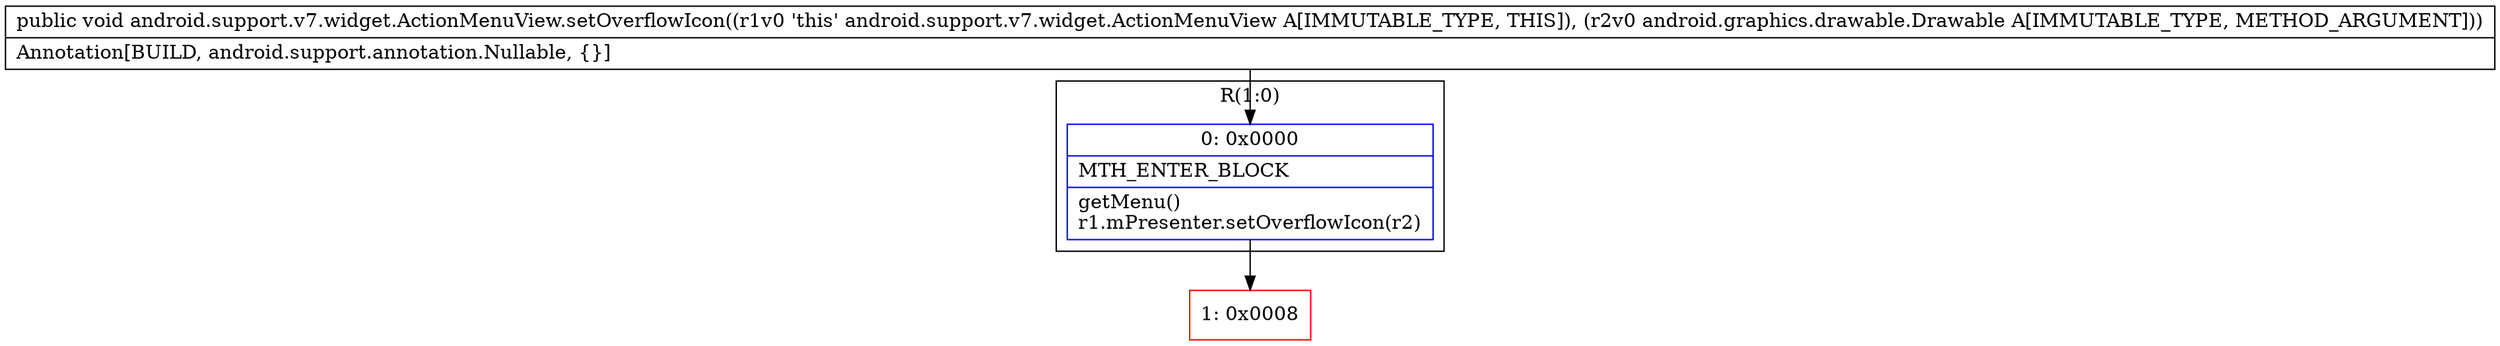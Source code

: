 digraph "CFG forandroid.support.v7.widget.ActionMenuView.setOverflowIcon(Landroid\/graphics\/drawable\/Drawable;)V" {
subgraph cluster_Region_809971422 {
label = "R(1:0)";
node [shape=record,color=blue];
Node_0 [shape=record,label="{0\:\ 0x0000|MTH_ENTER_BLOCK\l|getMenu()\lr1.mPresenter.setOverflowIcon(r2)\l}"];
}
Node_1 [shape=record,color=red,label="{1\:\ 0x0008}"];
MethodNode[shape=record,label="{public void android.support.v7.widget.ActionMenuView.setOverflowIcon((r1v0 'this' android.support.v7.widget.ActionMenuView A[IMMUTABLE_TYPE, THIS]), (r2v0 android.graphics.drawable.Drawable A[IMMUTABLE_TYPE, METHOD_ARGUMENT]))  | Annotation[BUILD, android.support.annotation.Nullable, \{\}]\l}"];
MethodNode -> Node_0;
Node_0 -> Node_1;
}

